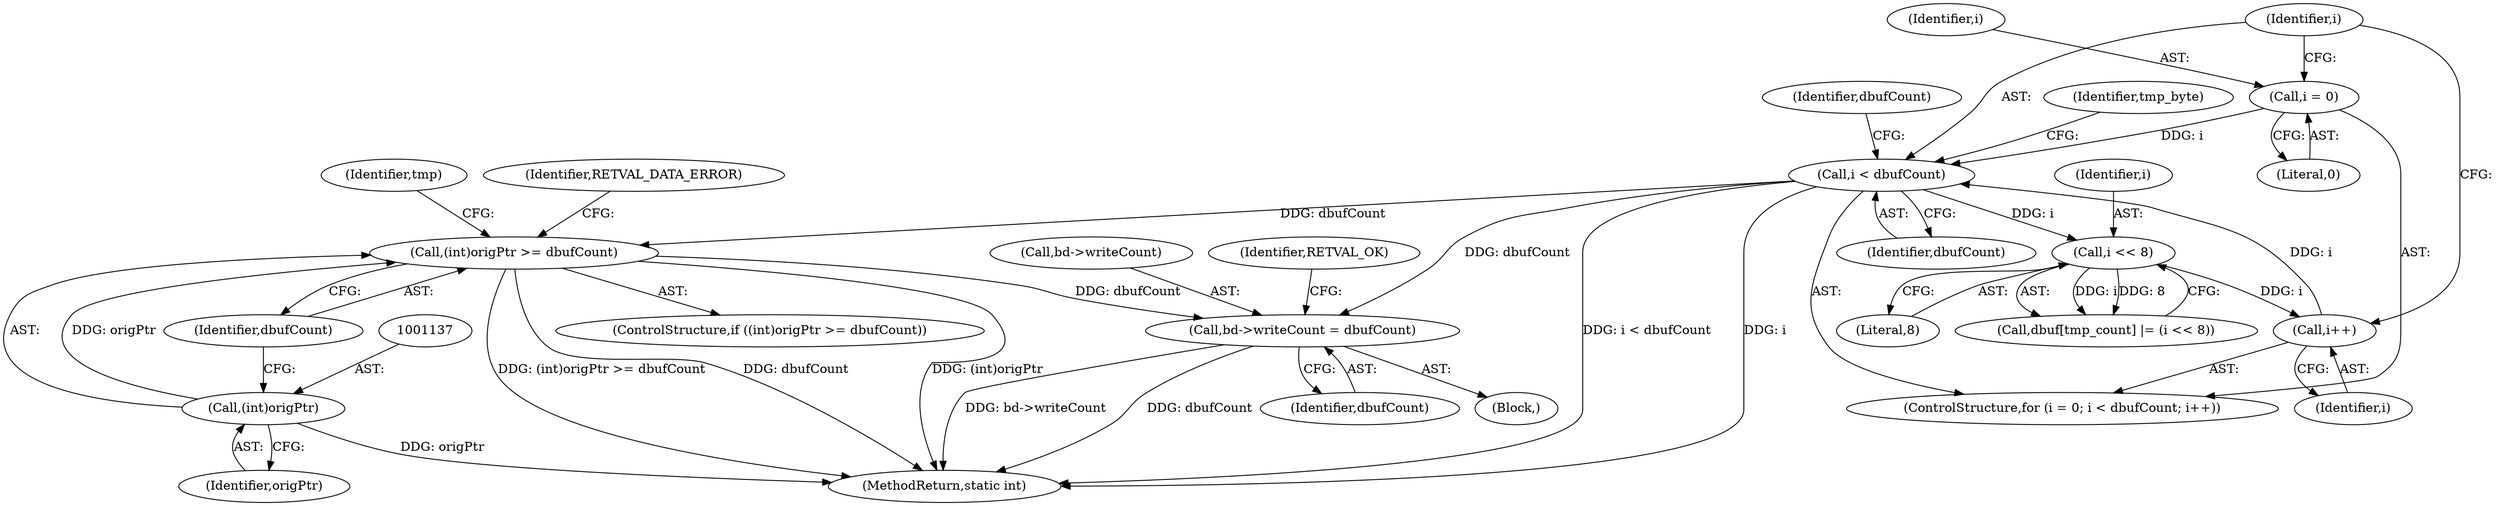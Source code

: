 digraph "0_busybox_0402cb32df015d9372578e3db27db47b33d5c7b0@API" {
"1001166" [label="(Call,bd->writeCount = dbufCount)"];
"1001096" [label="(Call,i < dbufCount)"];
"1001099" [label="(Call,i++)"];
"1001120" [label="(Call,i << 8)"];
"1001093" [label="(Call,i = 0)"];
"1001135" [label="(Call,(int)origPtr >= dbufCount)"];
"1001136" [label="(Call,(int)origPtr)"];
"1001131" [label="(Identifier,dbufCount)"];
"1001122" [label="(Literal,8)"];
"1001098" [label="(Identifier,dbufCount)"];
"1001095" [label="(Literal,0)"];
"1001173" [label="(MethodReturn,static int)"];
"1001099" [label="(Call,i++)"];
"1001167" [label="(Call,bd->writeCount)"];
"1001166" [label="(Call,bd->writeCount = dbufCount)"];
"1001170" [label="(Identifier,dbufCount)"];
"1001135" [label="(Call,(int)origPtr >= dbufCount)"];
"1001094" [label="(Identifier,i)"];
"1001093" [label="(Call,i = 0)"];
"1001116" [label="(Call,dbuf[tmp_count] |= (i << 8))"];
"1001104" [label="(Identifier,tmp_byte)"];
"1001143" [label="(Identifier,tmp)"];
"1001120" [label="(Call,i << 8)"];
"1001121" [label="(Identifier,i)"];
"1001134" [label="(ControlStructure,if ((int)origPtr >= dbufCount))"];
"1001172" [label="(Identifier,RETVAL_OK)"];
"1001092" [label="(ControlStructure,for (i = 0; i < dbufCount; i++))"];
"1001100" [label="(Identifier,i)"];
"1001141" [label="(Identifier,RETVAL_DATA_ERROR)"];
"1001096" [label="(Call,i < dbufCount)"];
"1001139" [label="(Identifier,dbufCount)"];
"1000159" [label="(Block,)"];
"1001138" [label="(Identifier,origPtr)"];
"1001136" [label="(Call,(int)origPtr)"];
"1001097" [label="(Identifier,i)"];
"1001166" -> "1000159"  [label="AST: "];
"1001166" -> "1001170"  [label="CFG: "];
"1001167" -> "1001166"  [label="AST: "];
"1001170" -> "1001166"  [label="AST: "];
"1001172" -> "1001166"  [label="CFG: "];
"1001166" -> "1001173"  [label="DDG: dbufCount"];
"1001166" -> "1001173"  [label="DDG: bd->writeCount"];
"1001096" -> "1001166"  [label="DDG: dbufCount"];
"1001135" -> "1001166"  [label="DDG: dbufCount"];
"1001096" -> "1001092"  [label="AST: "];
"1001096" -> "1001098"  [label="CFG: "];
"1001097" -> "1001096"  [label="AST: "];
"1001098" -> "1001096"  [label="AST: "];
"1001104" -> "1001096"  [label="CFG: "];
"1001131" -> "1001096"  [label="CFG: "];
"1001096" -> "1001173"  [label="DDG: i"];
"1001096" -> "1001173"  [label="DDG: i < dbufCount"];
"1001099" -> "1001096"  [label="DDG: i"];
"1001093" -> "1001096"  [label="DDG: i"];
"1001096" -> "1001120"  [label="DDG: i"];
"1001096" -> "1001135"  [label="DDG: dbufCount"];
"1001099" -> "1001092"  [label="AST: "];
"1001099" -> "1001100"  [label="CFG: "];
"1001100" -> "1001099"  [label="AST: "];
"1001097" -> "1001099"  [label="CFG: "];
"1001120" -> "1001099"  [label="DDG: i"];
"1001120" -> "1001116"  [label="AST: "];
"1001120" -> "1001122"  [label="CFG: "];
"1001121" -> "1001120"  [label="AST: "];
"1001122" -> "1001120"  [label="AST: "];
"1001116" -> "1001120"  [label="CFG: "];
"1001120" -> "1001116"  [label="DDG: i"];
"1001120" -> "1001116"  [label="DDG: 8"];
"1001093" -> "1001092"  [label="AST: "];
"1001093" -> "1001095"  [label="CFG: "];
"1001094" -> "1001093"  [label="AST: "];
"1001095" -> "1001093"  [label="AST: "];
"1001097" -> "1001093"  [label="CFG: "];
"1001135" -> "1001134"  [label="AST: "];
"1001135" -> "1001139"  [label="CFG: "];
"1001136" -> "1001135"  [label="AST: "];
"1001139" -> "1001135"  [label="AST: "];
"1001141" -> "1001135"  [label="CFG: "];
"1001143" -> "1001135"  [label="CFG: "];
"1001135" -> "1001173"  [label="DDG: (int)origPtr >= dbufCount"];
"1001135" -> "1001173"  [label="DDG: dbufCount"];
"1001135" -> "1001173"  [label="DDG: (int)origPtr"];
"1001136" -> "1001135"  [label="DDG: origPtr"];
"1001136" -> "1001138"  [label="CFG: "];
"1001137" -> "1001136"  [label="AST: "];
"1001138" -> "1001136"  [label="AST: "];
"1001139" -> "1001136"  [label="CFG: "];
"1001136" -> "1001173"  [label="DDG: origPtr"];
}
